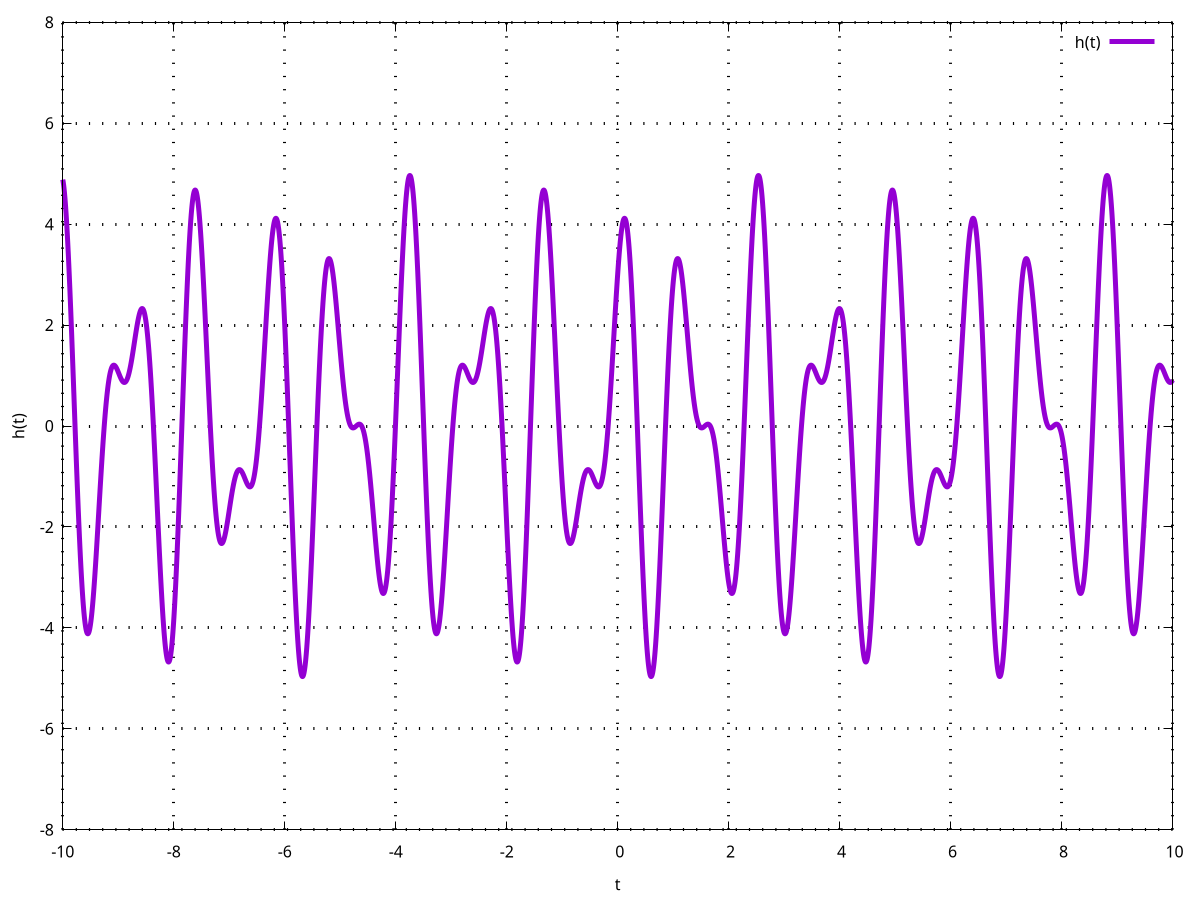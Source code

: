 set term postscript eps color blacktext "Helvetica" 24
#set terminal png
set output "grafico-1c.eps"
set xlabel 't'
set ylabel 'h(t)'
set xrange [-10:10]
set yrange [-8:8]
set dummy t
set sample 10000
set xtics 2
set ytics 2
set grid linewidth 3

h(t) = 3*cos(5*t) + 2*sin(8*t);
plot h(t) lw 5;
set output;
quit;
